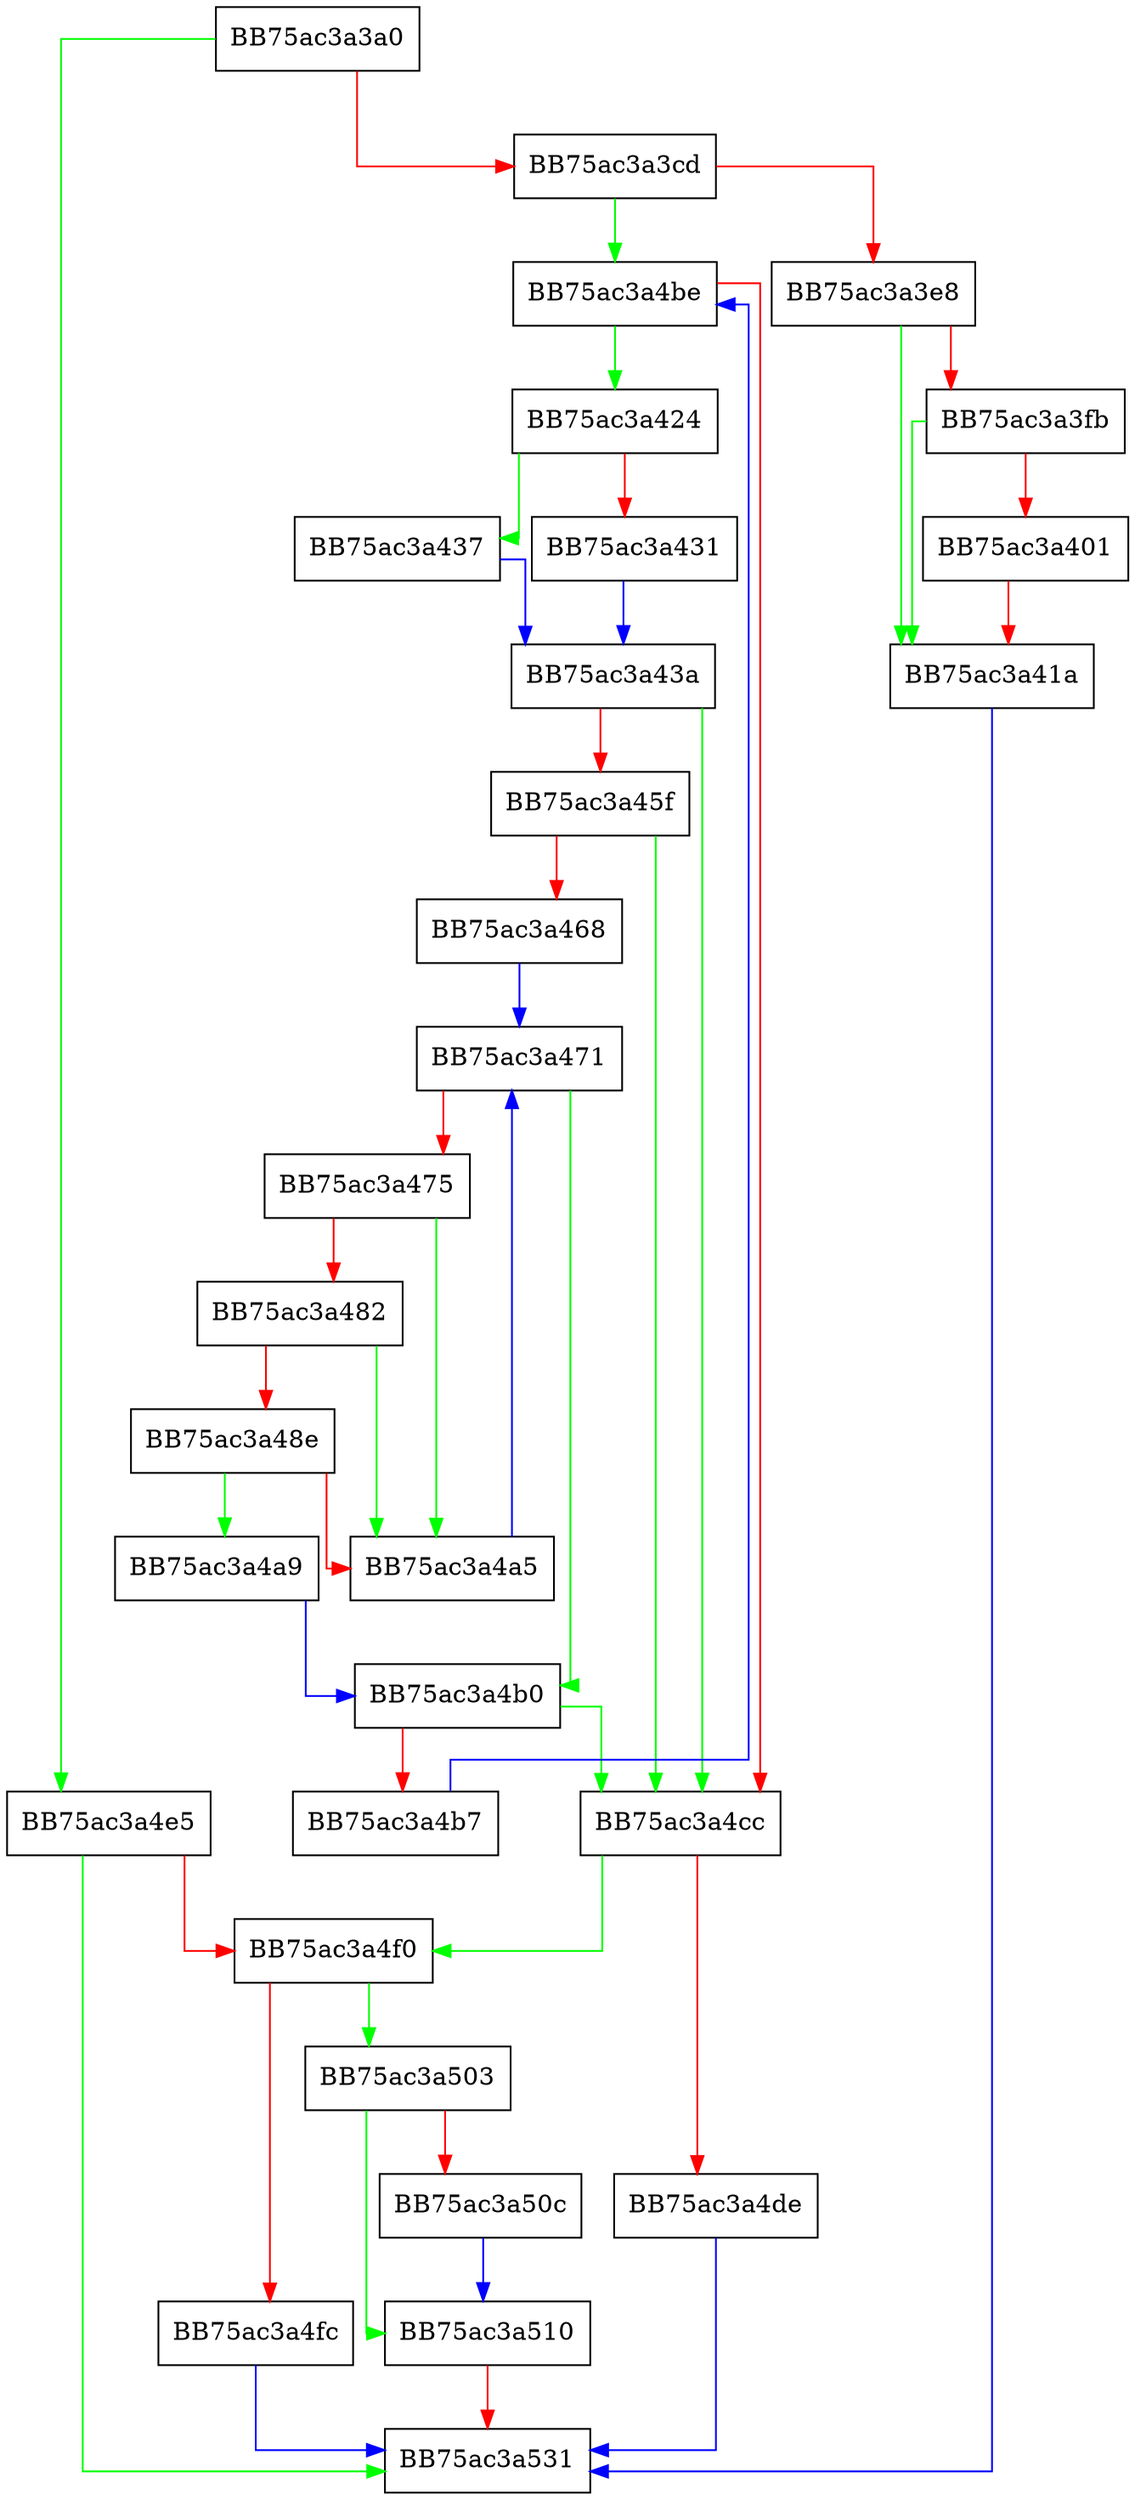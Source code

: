 digraph FindFirst {
  node [shape="box"];
  graph [splines=ortho];
  BB75ac3a3a0 -> BB75ac3a4e5 [color="green"];
  BB75ac3a3a0 -> BB75ac3a3cd [color="red"];
  BB75ac3a3cd -> BB75ac3a4be [color="green"];
  BB75ac3a3cd -> BB75ac3a3e8 [color="red"];
  BB75ac3a3e8 -> BB75ac3a41a [color="green"];
  BB75ac3a3e8 -> BB75ac3a3fb [color="red"];
  BB75ac3a3fb -> BB75ac3a41a [color="green"];
  BB75ac3a3fb -> BB75ac3a401 [color="red"];
  BB75ac3a401 -> BB75ac3a41a [color="red"];
  BB75ac3a41a -> BB75ac3a531 [color="blue"];
  BB75ac3a424 -> BB75ac3a437 [color="green"];
  BB75ac3a424 -> BB75ac3a431 [color="red"];
  BB75ac3a431 -> BB75ac3a43a [color="blue"];
  BB75ac3a437 -> BB75ac3a43a [color="blue"];
  BB75ac3a43a -> BB75ac3a4cc [color="green"];
  BB75ac3a43a -> BB75ac3a45f [color="red"];
  BB75ac3a45f -> BB75ac3a4cc [color="green"];
  BB75ac3a45f -> BB75ac3a468 [color="red"];
  BB75ac3a468 -> BB75ac3a471 [color="blue"];
  BB75ac3a471 -> BB75ac3a4b0 [color="green"];
  BB75ac3a471 -> BB75ac3a475 [color="red"];
  BB75ac3a475 -> BB75ac3a4a5 [color="green"];
  BB75ac3a475 -> BB75ac3a482 [color="red"];
  BB75ac3a482 -> BB75ac3a4a5 [color="green"];
  BB75ac3a482 -> BB75ac3a48e [color="red"];
  BB75ac3a48e -> BB75ac3a4a9 [color="green"];
  BB75ac3a48e -> BB75ac3a4a5 [color="red"];
  BB75ac3a4a5 -> BB75ac3a471 [color="blue"];
  BB75ac3a4a9 -> BB75ac3a4b0 [color="blue"];
  BB75ac3a4b0 -> BB75ac3a4cc [color="green"];
  BB75ac3a4b0 -> BB75ac3a4b7 [color="red"];
  BB75ac3a4b7 -> BB75ac3a4be [color="blue"];
  BB75ac3a4be -> BB75ac3a424 [color="green"];
  BB75ac3a4be -> BB75ac3a4cc [color="red"];
  BB75ac3a4cc -> BB75ac3a4f0 [color="green"];
  BB75ac3a4cc -> BB75ac3a4de [color="red"];
  BB75ac3a4de -> BB75ac3a531 [color="blue"];
  BB75ac3a4e5 -> BB75ac3a531 [color="green"];
  BB75ac3a4e5 -> BB75ac3a4f0 [color="red"];
  BB75ac3a4f0 -> BB75ac3a503 [color="green"];
  BB75ac3a4f0 -> BB75ac3a4fc [color="red"];
  BB75ac3a4fc -> BB75ac3a531 [color="blue"];
  BB75ac3a503 -> BB75ac3a510 [color="green"];
  BB75ac3a503 -> BB75ac3a50c [color="red"];
  BB75ac3a50c -> BB75ac3a510 [color="blue"];
  BB75ac3a510 -> BB75ac3a531 [color="red"];
}